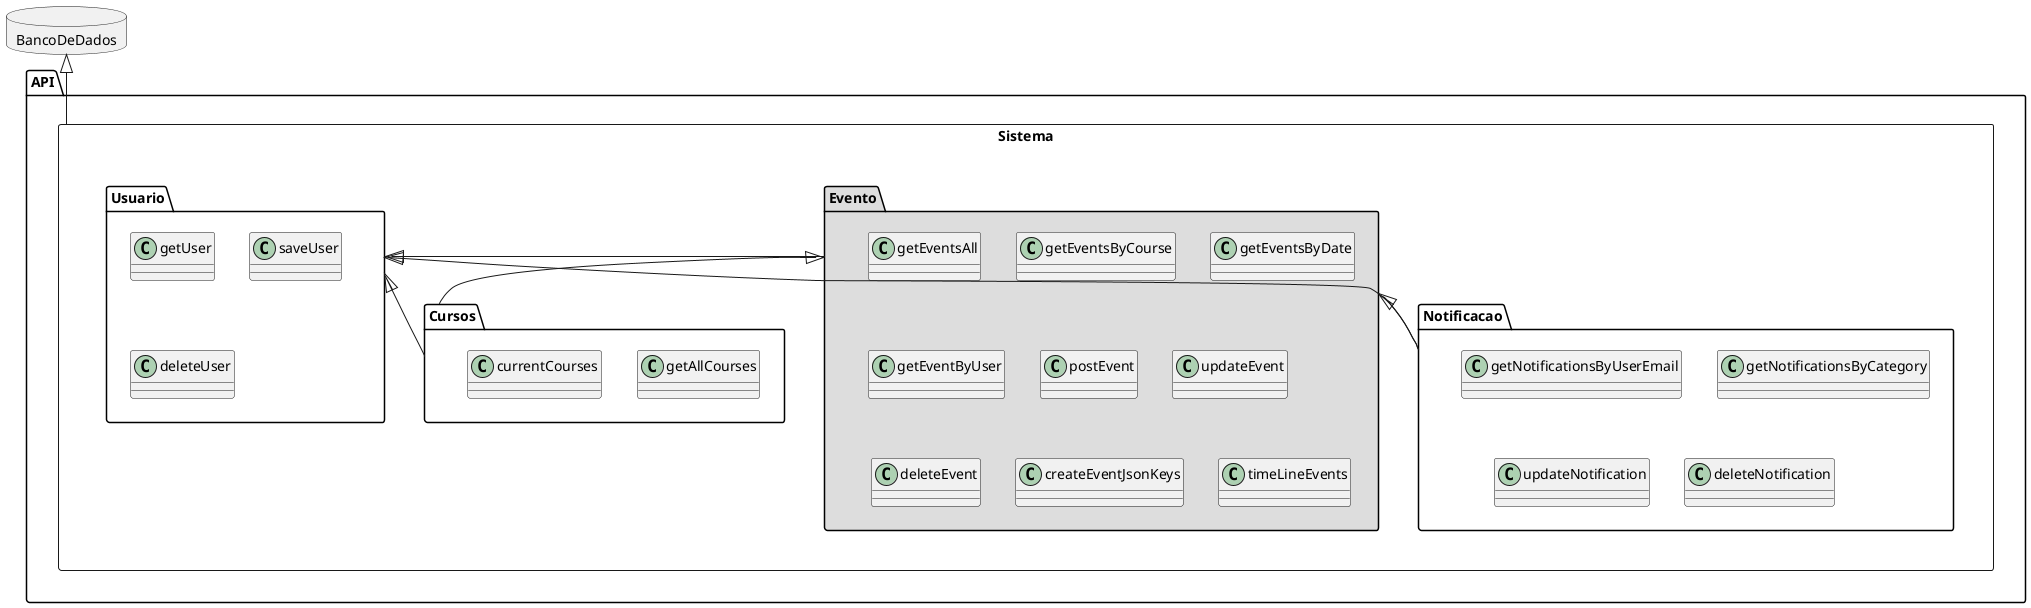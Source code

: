 @startuml
' Split into 4 pages
page 2x2
skinparam pageMargin 10
skinparam pageExternalColor gray
skinparam pageBorderColor black


package BancoDeDados <<Database>> {
  
}

package API.Sistema <<Rectangle>> {

  namespace Evento #DDDDDD {
    class getEventsAll
    class getEventsByCourse
    class getEventsByDate
    class getEventByUser
    class postEvent
    class updateEvent
    class deleteEvent
    class createEventJsonKeys
    class timeLineEvents

  }
  
  namespace Notificacao {
    class getNotificationsByUserEmail
    class getNotificationsByCategory
    class updateNotification
    class deleteNotification
    
  }

  namespace Cursos {
    class getAllCourses
    class currentCourses
  }

  namespace Usuario {
    class getUser
    class saveUser
    class deleteUser
  }
}

Evento <|-- Cursos
Evento <|-- Notificacao

Usuario <|-- Evento
Usuario <|-- Cursos
Usuario <|-- Notificacao

BancoDeDados <|-- API.Sistema


@enduml